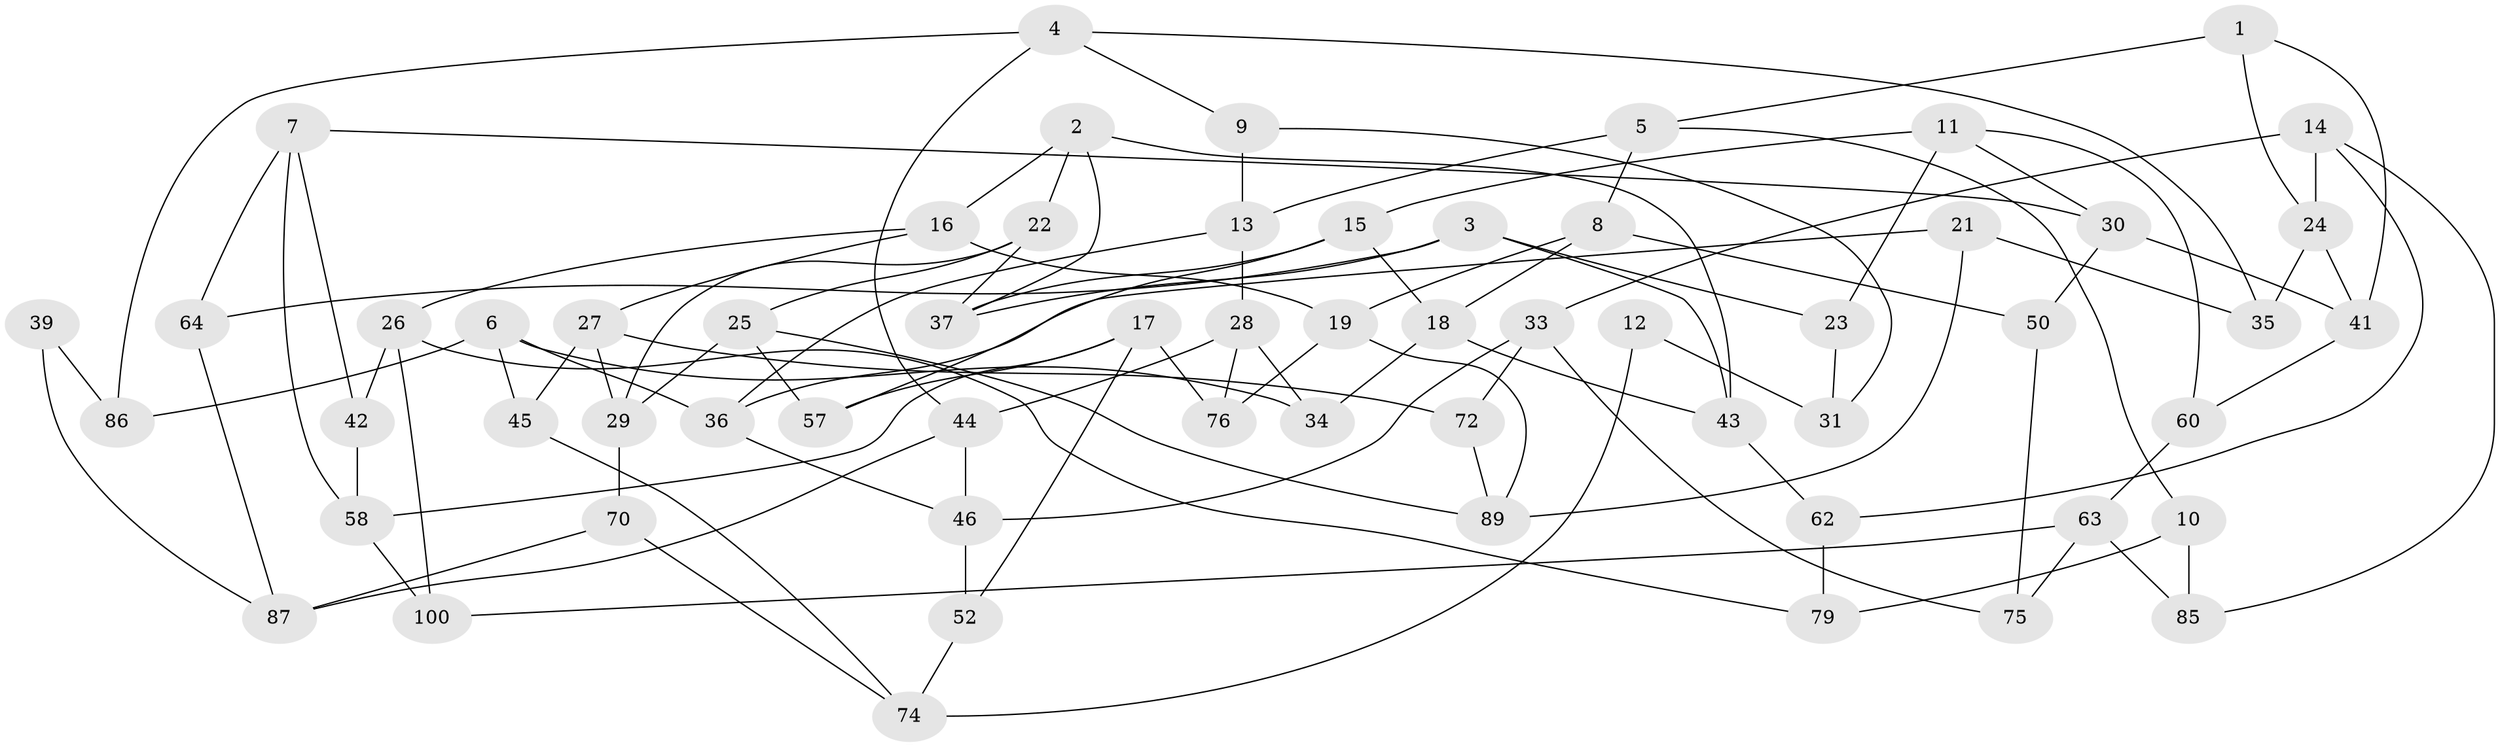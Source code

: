 // original degree distribution, {3: 1.0}
// Generated by graph-tools (version 1.1) at 2025/39/02/21/25 10:39:00]
// undirected, 61 vertices, 108 edges
graph export_dot {
graph [start="1"]
  node [color=gray90,style=filled];
  1;
  2 [super="+51"];
  3 [super="+73"];
  4 [super="+69"];
  5 [super="+56"];
  6 [super="+96"];
  7 [super="+78"];
  8 [super="+95"];
  9;
  10;
  11 [super="+99"];
  12;
  13 [super="+55"];
  14 [super="+61"];
  15 [super="+20"];
  16 [super="+66"];
  17 [super="+82"];
  18 [super="+32"];
  19 [super="+67"];
  21 [super="+98"];
  22 [super="+54"];
  23;
  24 [super="+38"];
  25 [super="+40"];
  26 [super="+68"];
  27 [super="+59"];
  28 [super="+77"];
  29 [super="+53"];
  30 [super="+48"];
  31 [super="+80"];
  33 [super="+91"];
  34;
  35 [super="+47"];
  36 [super="+84"];
  37 [super="+81"];
  39;
  41 [super="+65"];
  42;
  43 [super="+97"];
  44 [super="+83"];
  45;
  46 [super="+49"];
  50;
  52;
  57;
  58 [super="+92"];
  60;
  62;
  63 [super="+71"];
  64;
  70;
  72;
  74 [super="+94"];
  75;
  76;
  79;
  85;
  86 [super="+88"];
  87 [super="+93"];
  89 [super="+90"];
  100;
  1 -- 24;
  1 -- 5;
  1 -- 41;
  2 -- 16;
  2 -- 37;
  2 -- 43;
  2 -- 22;
  3 -- 37;
  3 -- 64;
  3 -- 43;
  3 -- 23;
  4 -- 44;
  4 -- 86;
  4 -- 9;
  4 -- 35;
  5 -- 8;
  5 -- 10;
  5 -- 13;
  6 -- 34;
  6 -- 86;
  6 -- 45;
  6 -- 36;
  7 -- 42;
  7 -- 30;
  7 -- 64;
  7 -- 58;
  8 -- 50;
  8 -- 18;
  8 -- 19;
  9 -- 13;
  9 -- 31;
  10 -- 79;
  10 -- 85;
  11 -- 30;
  11 -- 60;
  11 -- 23;
  11 -- 15;
  12 -- 31 [weight=2];
  12 -- 74;
  13 -- 28;
  13 -- 36;
  14 -- 62;
  14 -- 24;
  14 -- 33;
  14 -- 85;
  15 -- 18;
  15 -- 57;
  15 -- 37;
  16 -- 26;
  16 -- 27;
  16 -- 19;
  17 -- 57;
  17 -- 58;
  17 -- 52;
  17 -- 76;
  18 -- 43;
  18 -- 34;
  19 -- 76;
  19 -- 89;
  21 -- 89;
  21 -- 35 [weight=2];
  21 -- 36;
  22 -- 37;
  22 -- 25;
  22 -- 29;
  23 -- 31;
  24 -- 41;
  24 -- 35;
  25 -- 57;
  25 -- 29;
  25 -- 89;
  26 -- 79;
  26 -- 100;
  26 -- 42;
  27 -- 45;
  27 -- 72;
  27 -- 29;
  28 -- 34;
  28 -- 76;
  28 -- 44;
  29 -- 70;
  30 -- 50;
  30 -- 41;
  33 -- 72;
  33 -- 75;
  33 -- 46;
  36 -- 46;
  39 -- 86 [weight=2];
  39 -- 87;
  41 -- 60;
  42 -- 58;
  43 -- 62;
  44 -- 46;
  44 -- 87;
  45 -- 74;
  46 -- 52;
  50 -- 75;
  52 -- 74;
  58 -- 100;
  60 -- 63;
  62 -- 79;
  63 -- 75;
  63 -- 85;
  63 -- 100;
  64 -- 87;
  70 -- 87;
  70 -- 74;
  72 -- 89;
}
